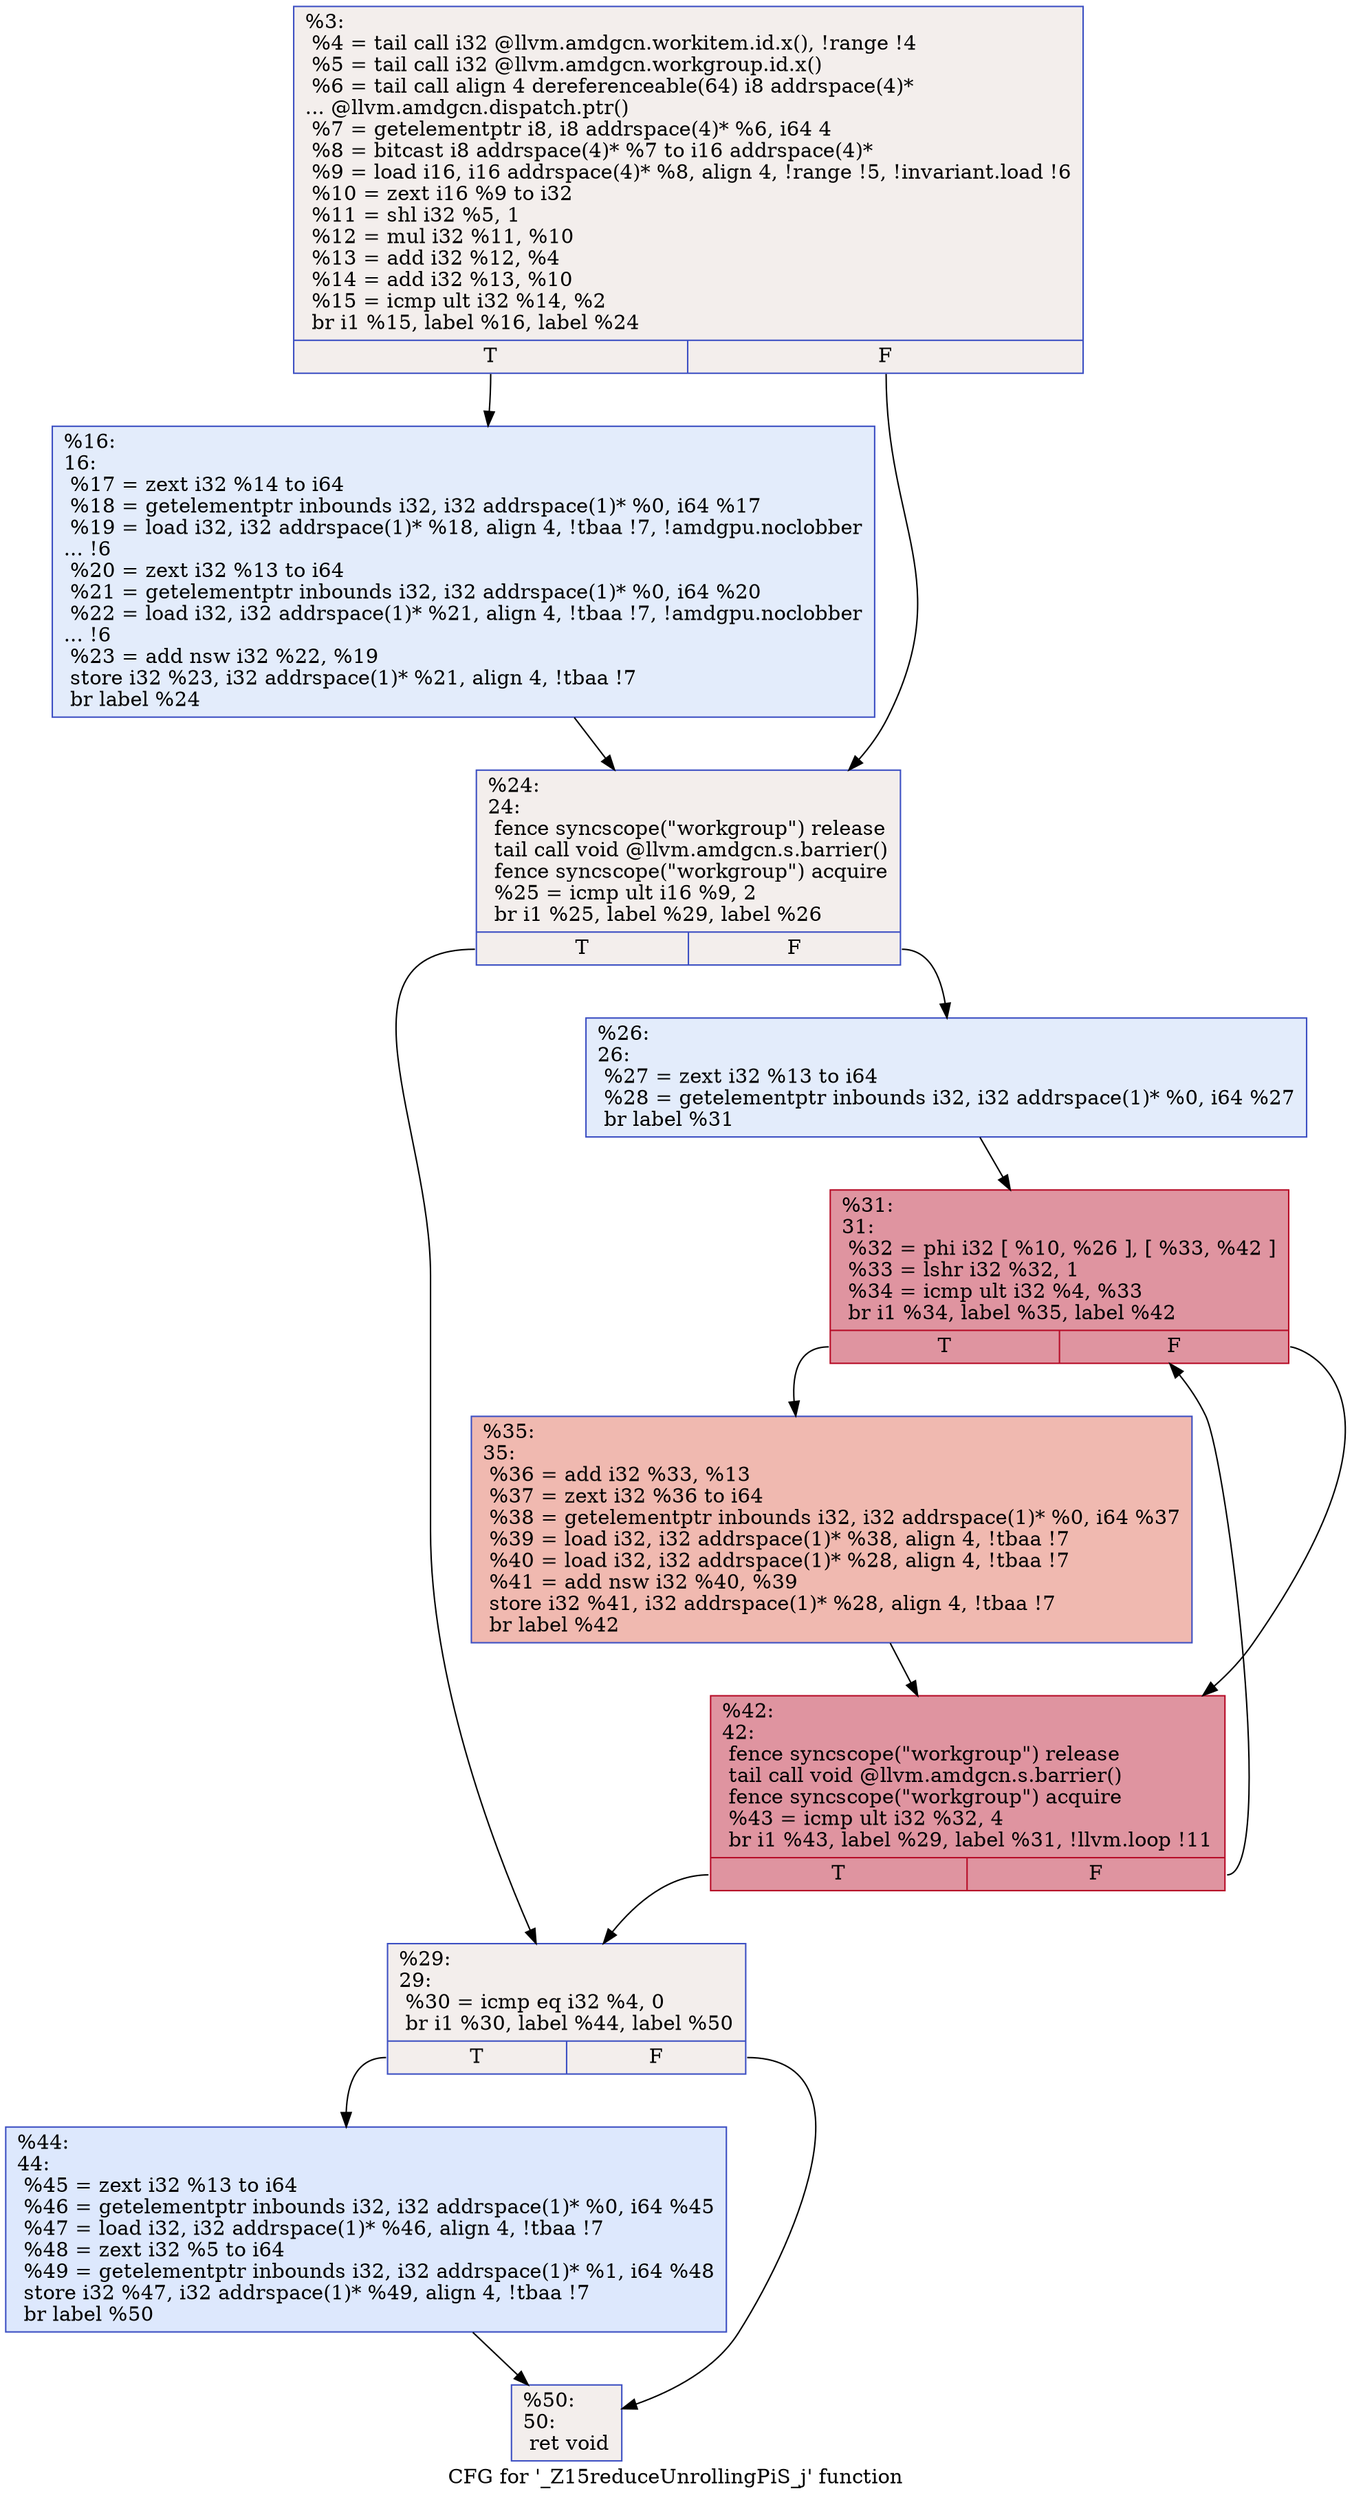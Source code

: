 digraph "CFG for '_Z15reduceUnrollingPiS_j' function" {
	label="CFG for '_Z15reduceUnrollingPiS_j' function";

	Node0x5b00850 [shape=record,color="#3d50c3ff", style=filled, fillcolor="#e3d9d370",label="{%3:\l  %4 = tail call i32 @llvm.amdgcn.workitem.id.x(), !range !4\l  %5 = tail call i32 @llvm.amdgcn.workgroup.id.x()\l  %6 = tail call align 4 dereferenceable(64) i8 addrspace(4)*\l... @llvm.amdgcn.dispatch.ptr()\l  %7 = getelementptr i8, i8 addrspace(4)* %6, i64 4\l  %8 = bitcast i8 addrspace(4)* %7 to i16 addrspace(4)*\l  %9 = load i16, i16 addrspace(4)* %8, align 4, !range !5, !invariant.load !6\l  %10 = zext i16 %9 to i32\l  %11 = shl i32 %5, 1\l  %12 = mul i32 %11, %10\l  %13 = add i32 %12, %4\l  %14 = add i32 %13, %10\l  %15 = icmp ult i32 %14, %2\l  br i1 %15, label %16, label %24\l|{<s0>T|<s1>F}}"];
	Node0x5b00850:s0 -> Node0x5b015e0;
	Node0x5b00850:s1 -> Node0x5b02900;
	Node0x5b015e0 [shape=record,color="#3d50c3ff", style=filled, fillcolor="#bfd3f670",label="{%16:\l16:                                               \l  %17 = zext i32 %14 to i64\l  %18 = getelementptr inbounds i32, i32 addrspace(1)* %0, i64 %17\l  %19 = load i32, i32 addrspace(1)* %18, align 4, !tbaa !7, !amdgpu.noclobber\l... !6\l  %20 = zext i32 %13 to i64\l  %21 = getelementptr inbounds i32, i32 addrspace(1)* %0, i64 %20\l  %22 = load i32, i32 addrspace(1)* %21, align 4, !tbaa !7, !amdgpu.noclobber\l... !6\l  %23 = add nsw i32 %22, %19\l  store i32 %23, i32 addrspace(1)* %21, align 4, !tbaa !7\l  br label %24\l}"];
	Node0x5b015e0 -> Node0x5b02900;
	Node0x5b02900 [shape=record,color="#3d50c3ff", style=filled, fillcolor="#e3d9d370",label="{%24:\l24:                                               \l  fence syncscope(\"workgroup\") release\l  tail call void @llvm.amdgcn.s.barrier()\l  fence syncscope(\"workgroup\") acquire\l  %25 = icmp ult i16 %9, 2\l  br i1 %25, label %29, label %26\l|{<s0>T|<s1>F}}"];
	Node0x5b02900:s0 -> Node0x5b040a0;
	Node0x5b02900:s1 -> Node0x5b04130;
	Node0x5b04130 [shape=record,color="#3d50c3ff", style=filled, fillcolor="#bfd3f670",label="{%26:\l26:                                               \l  %27 = zext i32 %13 to i64\l  %28 = getelementptr inbounds i32, i32 addrspace(1)* %0, i64 %27\l  br label %31\l}"];
	Node0x5b04130 -> Node0x5b04380;
	Node0x5b040a0 [shape=record,color="#3d50c3ff", style=filled, fillcolor="#e3d9d370",label="{%29:\l29:                                               \l  %30 = icmp eq i32 %4, 0\l  br i1 %30, label %44, label %50\l|{<s0>T|<s1>F}}"];
	Node0x5b040a0:s0 -> Node0x5b04500;
	Node0x5b040a0:s1 -> Node0x5b04550;
	Node0x5b04380 [shape=record,color="#b70d28ff", style=filled, fillcolor="#b70d2870",label="{%31:\l31:                                               \l  %32 = phi i32 [ %10, %26 ], [ %33, %42 ]\l  %33 = lshr i32 %32, 1\l  %34 = icmp ult i32 %4, %33\l  br i1 %34, label %35, label %42\l|{<s0>T|<s1>F}}"];
	Node0x5b04380:s0 -> Node0x5b02ad0;
	Node0x5b04380:s1 -> Node0x5b046c0;
	Node0x5b02ad0 [shape=record,color="#3d50c3ff", style=filled, fillcolor="#de614d70",label="{%35:\l35:                                               \l  %36 = add i32 %33, %13\l  %37 = zext i32 %36 to i64\l  %38 = getelementptr inbounds i32, i32 addrspace(1)* %0, i64 %37\l  %39 = load i32, i32 addrspace(1)* %38, align 4, !tbaa !7\l  %40 = load i32, i32 addrspace(1)* %28, align 4, !tbaa !7\l  %41 = add nsw i32 %40, %39\l  store i32 %41, i32 addrspace(1)* %28, align 4, !tbaa !7\l  br label %42\l}"];
	Node0x5b02ad0 -> Node0x5b046c0;
	Node0x5b046c0 [shape=record,color="#b70d28ff", style=filled, fillcolor="#b70d2870",label="{%42:\l42:                                               \l  fence syncscope(\"workgroup\") release\l  tail call void @llvm.amdgcn.s.barrier()\l  fence syncscope(\"workgroup\") acquire\l  %43 = icmp ult i32 %32, 4\l  br i1 %43, label %29, label %31, !llvm.loop !11\l|{<s0>T|<s1>F}}"];
	Node0x5b046c0:s0 -> Node0x5b040a0;
	Node0x5b046c0:s1 -> Node0x5b04380;
	Node0x5b04500 [shape=record,color="#3d50c3ff", style=filled, fillcolor="#b2ccfb70",label="{%44:\l44:                                               \l  %45 = zext i32 %13 to i64\l  %46 = getelementptr inbounds i32, i32 addrspace(1)* %0, i64 %45\l  %47 = load i32, i32 addrspace(1)* %46, align 4, !tbaa !7\l  %48 = zext i32 %5 to i64\l  %49 = getelementptr inbounds i32, i32 addrspace(1)* %1, i64 %48\l  store i32 %47, i32 addrspace(1)* %49, align 4, !tbaa !7\l  br label %50\l}"];
	Node0x5b04500 -> Node0x5b04550;
	Node0x5b04550 [shape=record,color="#3d50c3ff", style=filled, fillcolor="#e3d9d370",label="{%50:\l50:                                               \l  ret void\l}"];
}
